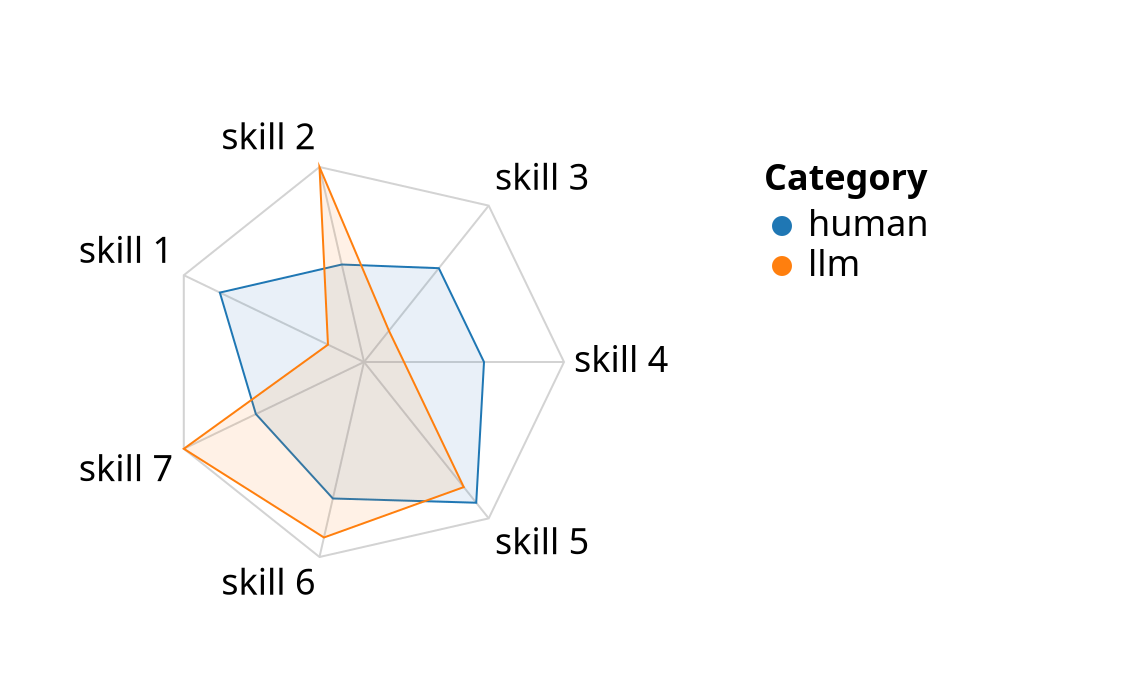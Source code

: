{
  "$schema": "https://vega.github.io/schema/vega/v5.json",
  "description": "A radar chart example, showing multiple dimensions in a radial layout.",
  "width": 200,
  "height": 200,
  "padding": {
    "top": 60,
    "left": 40,
    "right": 100,
    "bottom": 40
  },
  "autosize": "pad",
  "signals": [
    {
      "name": "radius",
      "update": "min(width, height) / 2"
    }
  ],
  "data": [
    {
      "name": "table",
      "values": [
        {
          "key": "skill 1",
          "value": 8,
          "category": "human"
        },
        {
          "key": "skill 2",
          "value": 5,
          "category": "human"
        },
        {
          "key": "skill 3",
          "value": 6,
          "category": "human"
        },
        {
          "key": "skill 4",
          "value": 6,
          "category": "human"
        },
        {
          "key": "skill 5",
          "value": 9,
          "category": "human"
        },
        {
          "key": "skill 6",
          "value": 7,
          "category": "human"
        },
        {
          "key": "skill 7",
          "value": 6,
          "category": "human"
        },
        {
          "key": "skill 1",
          "value": 2,
          "category": "llm"
        },
        {
          "key": "skill 2",
          "value": 10,
          "category": "llm"
        },
        {
          "key": "skill 3",
          "value": 2,
          "category": "llm"
        },
        {
          "key": "skill 4",
          "value": 2,
          "category": "llm"
        },
        {
          "key": "skill 5",
          "value": 8,
          "category": "llm"
        },
        {
          "key": "skill 6",
          "value": 9,
          "category": "llm"
        },
        {
          "key": "skill 7",
          "value": 10,
          "category": "llm"
        }
      ]
    },
    {
      "name": "keys",
      "source": "table",
      "transform": [
        {
          "type": "aggregate",
          "groupby": [
            "key"
          ]
        }
      ]
    }
  ],
  "scales": [
    {
      "name": "angular",
      "type": "point",
      "range": {
        "signal": "[-PI, PI]"
      },
      "padding": 0.5,
      "domain": {
        "data": "table",
        "field": "key"
      }
    },
    {
      "name": "radial",
      "type": "linear",
      "range": {
        "signal": "[0, radius]"
      },
      "zero": true,
      "nice": false,
      "domain": {
        "data": "table",
        "field": "value"
      },
      "domainMin": 0
    },
    {
      "name": "color",
      "type": "ordinal",
      "domain": [
        "human",
        "llm"
      ],
      "range": {
        "scheme": "category10"
      }
    }
  ],
  "legends": [
    {
      "fill": "color",
      "title": "Category",
      "orient": "right",
      "offset": 100,
      "encode": {
        "symbols": {
          "enter": {
            "shape": {
              "value": "circle"
            },
            "size": {
              "value": 100
            }
          }
        },
        "labels": {
          "update": {
            "fontSize": {
              "value": 18
            }
          }
        },
        "title": {
          "update": {
            "fontSize": {
              "value": 18
            }
          }
        }
      }
    }
  ],
  "marks": [
    {
      "type": "group",
      "name": "categories",
      "zindex": 1,
      "from": {
        "facet": {
          "data": "table",
          "name": "facet",
          "groupby": [
            "category"
          ]
        }
      },
      "encode": {
        "enter": {
          "x": {
            "signal": "width / 2"
          },
          "y": {
            "signal": "height / 2"
          }
        }
      },
      "marks": [
        {
          "type": "line",
          "name": "category-line",
          "from": {
            "data": "facet"
          },
          "encode": {
            "enter": {
              "interpolate": {
                "value": "linear-closed"
              },
              "x": {
                "signal": "scale('radial', datum.value) * cos(scale('angular', datum.key))"
              },
              "y": {
                "signal": "scale('radial', datum.value) * sin(scale('angular', datum.key))"
              },
              "stroke": {
                "scale": "color",
                "field": "category"
              },
              "strokeWidth": {
                "value": 1
              },
              "fill": {
                "scale": "color",
                "field": "category"
              },
              "fillOpacity": {
                "value": 0.1
              }
            }
          }
        }
      ]
    },
    {
      "type": "rule",
      "name": "radial-grid",
      "from": {
        "data": "keys"
      },
      "zindex": 0,
      "encode": {
        "enter": {
          "x": {
            "signal": "width / 2"
          },
          "y": {
            "signal": "height / 2"
          },
          "x2": {
            "signal": "width / 2 + radius * cos(scale('angular', datum.key))"
          },
          "y2": {
            "signal": "height / 2 + radius * sin(scale('angular', datum.key))"
          },
          "stroke": {
            "value": "lightgray"
          },
          "strokeWidth": {
            "value": 1
          }
        }
      }
    },
    {
      "type": "text",
      "name": "key-label",
      "from": {
        "data": "keys"
      },
      "zindex": 1,
      "encode": {
        "enter": {
          "x": {
            "signal": "width / 2 + (radius + 5) * cos(scale('angular', datum.key))"
          },
          "y": {
            "signal": "height / 2 + (radius + 5) * sin(scale('angular', datum.key))"
          },
          "text": {
            "field": "key"
          },
          "align": [
            {
              "test": "abs(scale('angular', datum.key)) > PI / 2",
              "value": "right"
            },
            {
              "value": "left"
            }
          ],
          "baseline": [
            {
              "test": "scale('angular', datum.key) > 0",
              "value": "top"
            },
            {
              "test": "scale('angular', datum.key) == 0",
              "value": "middle"
            },
            {
              "value": "bottom"
            }
          ],
          "fill": {
            "value": "black"
          },
          "fontSize": {
            "value": 18
          }
        }
      }
    },
    {
      "type": "line",
      "name": "outer-line",
      "from": {
        "data": "radial-grid"
      },
      "encode": {
        "enter": {
          "interpolate": {
            "value": "linear-closed"
          },
          "x": {
            "field": "x2"
          },
          "y": {
            "field": "y2"
          },
          "stroke": {
            "value": "lightgray"
          },
          "strokeWidth": {
            "value": 1
          }
        }
      }
    }
  ]
}